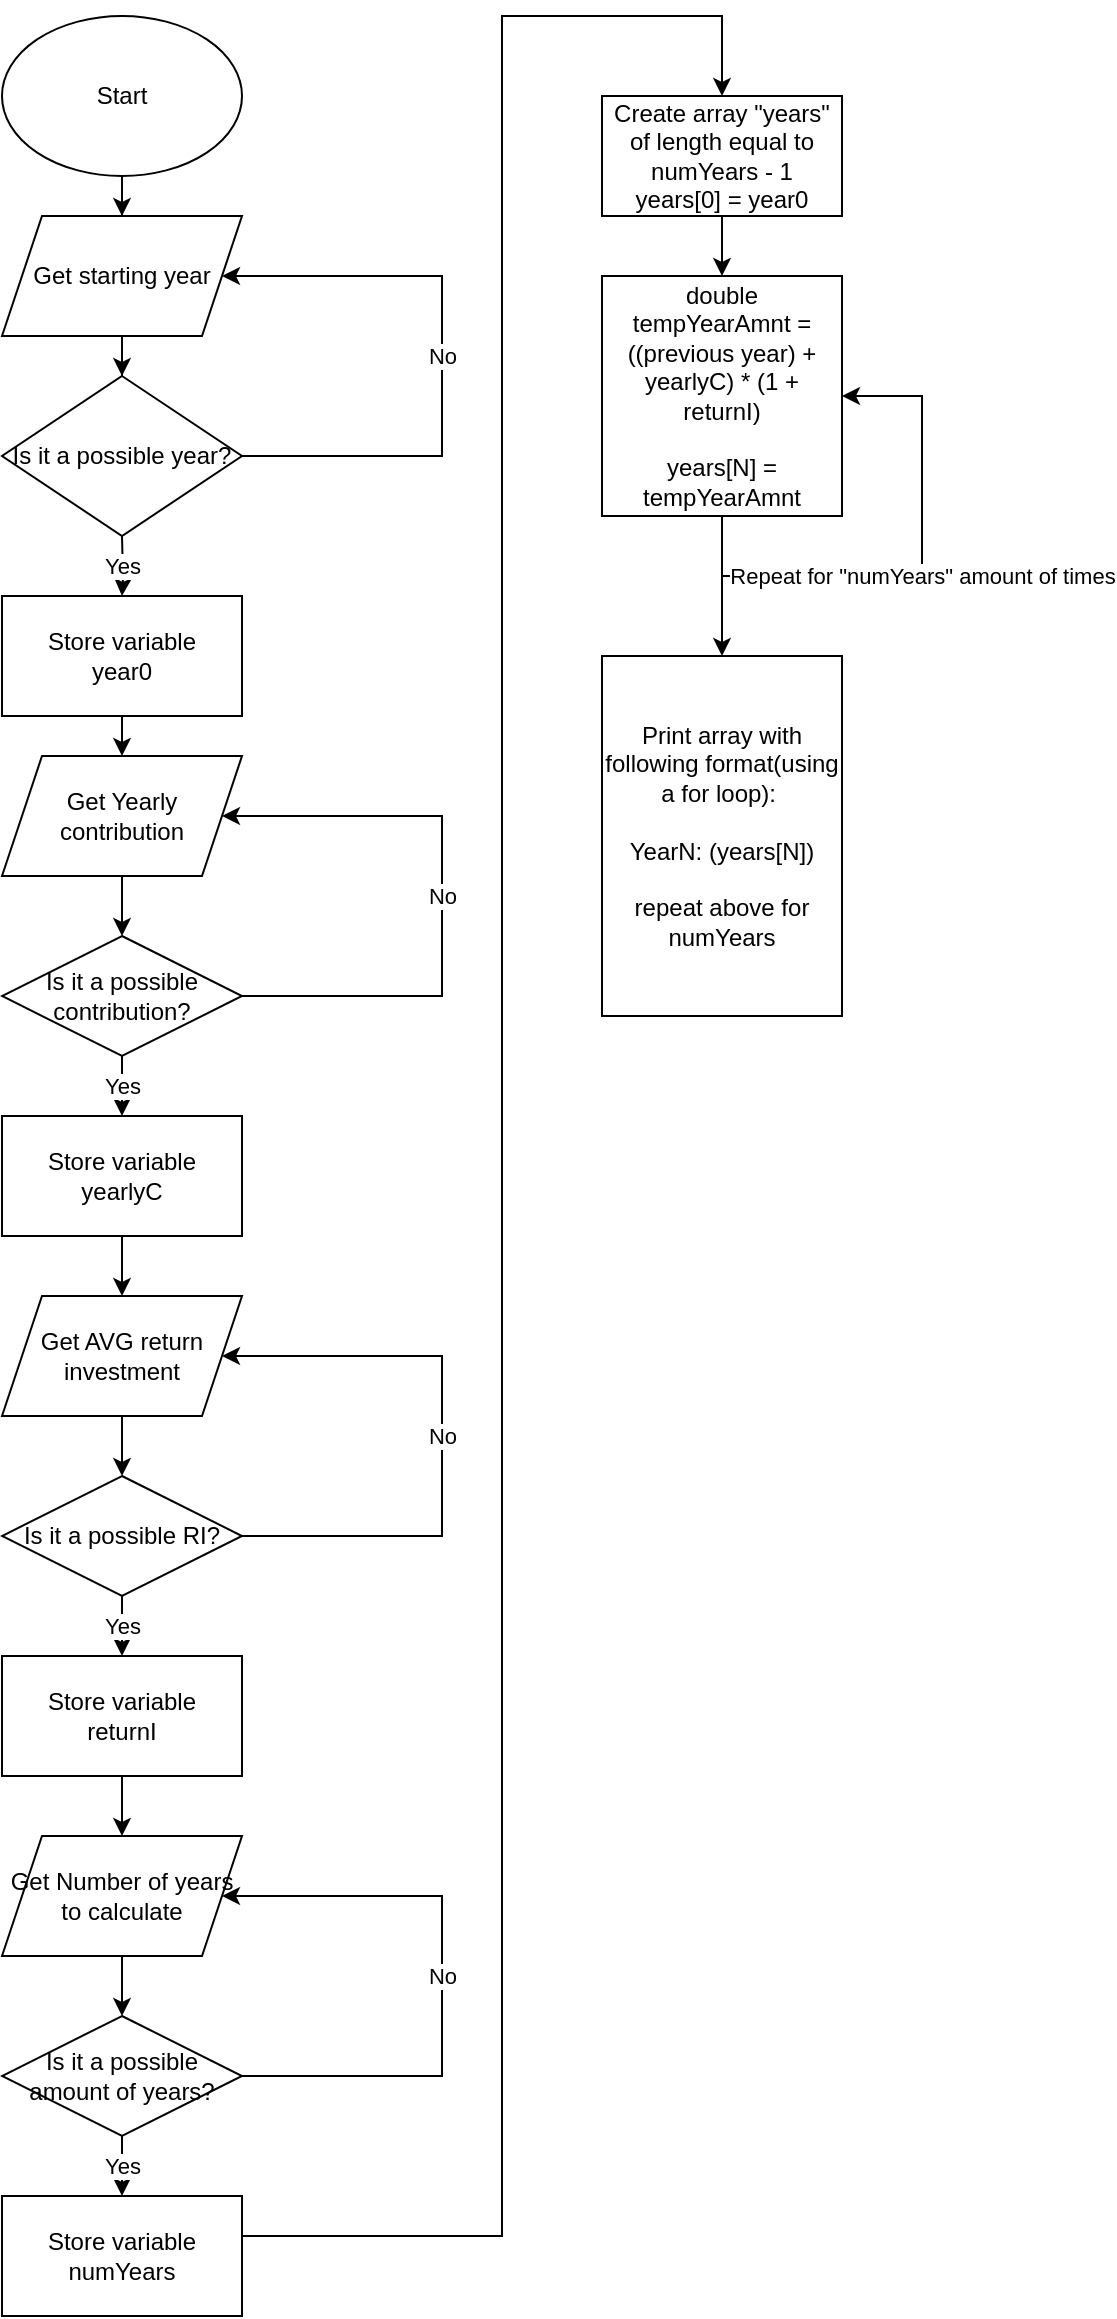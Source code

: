 <mxfile version="15.0.3" type="device"><diagram id="YywcdvS2lZSBBPMYXCGC" name="Page-1"><mxGraphModel dx="1038" dy="547" grid="1" gridSize="10" guides="1" tooltips="1" connect="1" arrows="1" fold="1" page="1" pageScale="1" pageWidth="850" pageHeight="1100" math="0" shadow="0"><root><mxCell id="0"/><mxCell id="1" parent="0"/><mxCell id="vr0wuy7YT1m8Go8fRn7c-3" style="edgeStyle=orthogonalEdgeStyle;rounded=0;orthogonalLoop=1;jettySize=auto;html=1;" parent="1" source="vr0wuy7YT1m8Go8fRn7c-1" target="vr0wuy7YT1m8Go8fRn7c-4" edge="1"><mxGeometry relative="1" as="geometry"><mxPoint x="110" y="140" as="targetPoint"/></mxGeometry></mxCell><mxCell id="vr0wuy7YT1m8Go8fRn7c-1" value="Start" style="ellipse;whiteSpace=wrap;html=1;" parent="1" vertex="1"><mxGeometry x="50" y="10" width="120" height="80" as="geometry"/></mxCell><mxCell id="vr0wuy7YT1m8Go8fRn7c-5" style="edgeStyle=orthogonalEdgeStyle;rounded=0;orthogonalLoop=1;jettySize=auto;html=1;entryX=0.5;entryY=0;entryDx=0;entryDy=0;" parent="1" source="vr0wuy7YT1m8Go8fRn7c-4" target="YwAUNRMi0EJMyfW2N-6d-2" edge="1"><mxGeometry relative="1" as="geometry"><mxPoint x="110" y="200" as="targetPoint"/></mxGeometry></mxCell><mxCell id="vr0wuy7YT1m8Go8fRn7c-4" value="Get starting year" style="shape=parallelogram;perimeter=parallelogramPerimeter;whiteSpace=wrap;html=1;fixedSize=1;" parent="1" vertex="1"><mxGeometry x="50" y="110" width="120" height="60" as="geometry"/></mxCell><mxCell id="vr0wuy7YT1m8Go8fRn7c-12" value="No" style="edgeStyle=orthogonalEdgeStyle;rounded=0;orthogonalLoop=1;jettySize=auto;html=1;entryX=1;entryY=0.5;entryDx=0;entryDy=0;" parent="1" target="vr0wuy7YT1m8Go8fRn7c-4" edge="1"><mxGeometry relative="1" as="geometry"><mxPoint x="260" y="140" as="targetPoint"/><Array as="points"><mxPoint x="270" y="230"/><mxPoint x="270" y="140"/></Array><mxPoint x="170" y="230" as="sourcePoint"/></mxGeometry></mxCell><mxCell id="vr0wuy7YT1m8Go8fRn7c-13" value="Yes" style="edgeStyle=orthogonalEdgeStyle;rounded=0;orthogonalLoop=1;jettySize=auto;html=1;" parent="1" target="vr0wuy7YT1m8Go8fRn7c-14" edge="1"><mxGeometry relative="1" as="geometry"><mxPoint x="110" y="310" as="targetPoint"/><mxPoint x="110" y="270" as="sourcePoint"/></mxGeometry></mxCell><mxCell id="vr0wuy7YT1m8Go8fRn7c-15" style="edgeStyle=orthogonalEdgeStyle;rounded=0;orthogonalLoop=1;jettySize=auto;html=1;" parent="1" source="vr0wuy7YT1m8Go8fRn7c-14" edge="1"><mxGeometry relative="1" as="geometry"><mxPoint x="110" y="380" as="targetPoint"/></mxGeometry></mxCell><mxCell id="vr0wuy7YT1m8Go8fRn7c-14" value="Store variable&lt;br&gt;year0" style="rounded=0;whiteSpace=wrap;html=1;" parent="1" vertex="1"><mxGeometry x="50" y="300" width="120" height="60" as="geometry"/></mxCell><mxCell id="vr0wuy7YT1m8Go8fRn7c-16" style="edgeStyle=orthogonalEdgeStyle;rounded=0;orthogonalLoop=1;jettySize=auto;html=1;" parent="1" source="vr0wuy7YT1m8Go8fRn7c-17" target="vr0wuy7YT1m8Go8fRn7c-20" edge="1"><mxGeometry relative="1" as="geometry"><mxPoint x="110" y="530" as="targetPoint"/></mxGeometry></mxCell><mxCell id="vr0wuy7YT1m8Go8fRn7c-17" value="Get Yearly contribution" style="shape=parallelogram;perimeter=parallelogramPerimeter;whiteSpace=wrap;html=1;fixedSize=1;" parent="1" vertex="1"><mxGeometry x="50" y="380" width="120" height="60" as="geometry"/></mxCell><mxCell id="vr0wuy7YT1m8Go8fRn7c-18" value="No" style="edgeStyle=orthogonalEdgeStyle;rounded=0;orthogonalLoop=1;jettySize=auto;html=1;entryX=1;entryY=0.5;entryDx=0;entryDy=0;" parent="1" source="vr0wuy7YT1m8Go8fRn7c-20" target="vr0wuy7YT1m8Go8fRn7c-17" edge="1"><mxGeometry relative="1" as="geometry"><mxPoint x="260" y="410" as="targetPoint"/><Array as="points"><mxPoint x="270" y="500"/><mxPoint x="270" y="410"/></Array></mxGeometry></mxCell><mxCell id="vr0wuy7YT1m8Go8fRn7c-19" value="Yes" style="edgeStyle=orthogonalEdgeStyle;rounded=0;orthogonalLoop=1;jettySize=auto;html=1;" parent="1" source="vr0wuy7YT1m8Go8fRn7c-20" target="vr0wuy7YT1m8Go8fRn7c-21" edge="1"><mxGeometry relative="1" as="geometry"><mxPoint x="110" y="570" as="targetPoint"/></mxGeometry></mxCell><mxCell id="vr0wuy7YT1m8Go8fRn7c-20" value="Is it a possible contribution?" style="rhombus;whiteSpace=wrap;html=1;fontFamily=Helvetica;fontSize=12;fontColor=#000000;align=center;strokeColor=#000000;fillColor=#ffffff;" parent="1" vertex="1"><mxGeometry x="50" y="470" width="120" height="60" as="geometry"/></mxCell><mxCell id="vr0wuy7YT1m8Go8fRn7c-28" style="edgeStyle=orthogonalEdgeStyle;rounded=0;orthogonalLoop=1;jettySize=auto;html=1;entryX=0.5;entryY=0;entryDx=0;entryDy=0;" parent="1" source="vr0wuy7YT1m8Go8fRn7c-21" target="vr0wuy7YT1m8Go8fRn7c-23" edge="1"><mxGeometry relative="1" as="geometry"/></mxCell><mxCell id="vr0wuy7YT1m8Go8fRn7c-21" value="Store variable&lt;br&gt;yearlyC" style="rounded=0;whiteSpace=wrap;html=1;" parent="1" vertex="1"><mxGeometry x="50" y="560" width="120" height="60" as="geometry"/></mxCell><mxCell id="vr0wuy7YT1m8Go8fRn7c-22" style="edgeStyle=orthogonalEdgeStyle;rounded=0;orthogonalLoop=1;jettySize=auto;html=1;" parent="1" source="vr0wuy7YT1m8Go8fRn7c-23" target="vr0wuy7YT1m8Go8fRn7c-26" edge="1"><mxGeometry relative="1" as="geometry"><mxPoint x="110" y="800" as="targetPoint"/></mxGeometry></mxCell><mxCell id="vr0wuy7YT1m8Go8fRn7c-23" value="Get AVG return investment" style="shape=parallelogram;perimeter=parallelogramPerimeter;whiteSpace=wrap;html=1;fixedSize=1;" parent="1" vertex="1"><mxGeometry x="50" y="650" width="120" height="60" as="geometry"/></mxCell><mxCell id="vr0wuy7YT1m8Go8fRn7c-24" value="No" style="edgeStyle=orthogonalEdgeStyle;rounded=0;orthogonalLoop=1;jettySize=auto;html=1;entryX=1;entryY=0.5;entryDx=0;entryDy=0;" parent="1" source="vr0wuy7YT1m8Go8fRn7c-26" target="vr0wuy7YT1m8Go8fRn7c-23" edge="1"><mxGeometry relative="1" as="geometry"><mxPoint x="260" y="680" as="targetPoint"/><Array as="points"><mxPoint x="270" y="770"/><mxPoint x="270" y="680"/></Array></mxGeometry></mxCell><mxCell id="vr0wuy7YT1m8Go8fRn7c-25" value="Yes" style="edgeStyle=orthogonalEdgeStyle;rounded=0;orthogonalLoop=1;jettySize=auto;html=1;" parent="1" source="vr0wuy7YT1m8Go8fRn7c-26" target="vr0wuy7YT1m8Go8fRn7c-27" edge="1"><mxGeometry relative="1" as="geometry"><mxPoint x="110" y="840" as="targetPoint"/></mxGeometry></mxCell><mxCell id="vr0wuy7YT1m8Go8fRn7c-26" value="Is it a possible RI?" style="rhombus;whiteSpace=wrap;html=1;fontFamily=Helvetica;fontSize=12;fontColor=#000000;align=center;strokeColor=#000000;fillColor=#ffffff;" parent="1" vertex="1"><mxGeometry x="50" y="740" width="120" height="60" as="geometry"/></mxCell><mxCell id="vr0wuy7YT1m8Go8fRn7c-35" style="edgeStyle=orthogonalEdgeStyle;rounded=0;orthogonalLoop=1;jettySize=auto;html=1;entryX=0.5;entryY=0;entryDx=0;entryDy=0;" parent="1" source="vr0wuy7YT1m8Go8fRn7c-27" target="vr0wuy7YT1m8Go8fRn7c-30" edge="1"><mxGeometry relative="1" as="geometry"/></mxCell><mxCell id="vr0wuy7YT1m8Go8fRn7c-27" value="Store variable&lt;br&gt;returnI" style="rounded=0;whiteSpace=wrap;html=1;" parent="1" vertex="1"><mxGeometry x="50" y="830" width="120" height="60" as="geometry"/></mxCell><mxCell id="vr0wuy7YT1m8Go8fRn7c-29" style="edgeStyle=orthogonalEdgeStyle;rounded=0;orthogonalLoop=1;jettySize=auto;html=1;" parent="1" source="vr0wuy7YT1m8Go8fRn7c-30" target="vr0wuy7YT1m8Go8fRn7c-33" edge="1"><mxGeometry relative="1" as="geometry"><mxPoint x="110" y="1070" as="targetPoint"/></mxGeometry></mxCell><mxCell id="vr0wuy7YT1m8Go8fRn7c-30" value="Get Number of years to calculate" style="shape=parallelogram;perimeter=parallelogramPerimeter;whiteSpace=wrap;html=1;fixedSize=1;" parent="1" vertex="1"><mxGeometry x="50" y="920" width="120" height="60" as="geometry"/></mxCell><mxCell id="vr0wuy7YT1m8Go8fRn7c-31" value="No" style="edgeStyle=orthogonalEdgeStyle;rounded=0;orthogonalLoop=1;jettySize=auto;html=1;entryX=1;entryY=0.5;entryDx=0;entryDy=0;" parent="1" source="vr0wuy7YT1m8Go8fRn7c-33" target="vr0wuy7YT1m8Go8fRn7c-30" edge="1"><mxGeometry relative="1" as="geometry"><mxPoint x="260" y="950" as="targetPoint"/><Array as="points"><mxPoint x="270" y="1040"/><mxPoint x="270" y="950"/></Array></mxGeometry></mxCell><mxCell id="vr0wuy7YT1m8Go8fRn7c-32" value="Yes" style="edgeStyle=orthogonalEdgeStyle;rounded=0;orthogonalLoop=1;jettySize=auto;html=1;" parent="1" source="vr0wuy7YT1m8Go8fRn7c-33" target="vr0wuy7YT1m8Go8fRn7c-34" edge="1"><mxGeometry relative="1" as="geometry"><mxPoint x="110" y="1110" as="targetPoint"/></mxGeometry></mxCell><mxCell id="vr0wuy7YT1m8Go8fRn7c-33" value="Is it a possible amount of years?" style="rhombus;whiteSpace=wrap;html=1;fontFamily=Helvetica;fontSize=12;fontColor=#000000;align=center;strokeColor=#000000;fillColor=#ffffff;" parent="1" vertex="1"><mxGeometry x="50" y="1010" width="120" height="60" as="geometry"/></mxCell><mxCell id="vr0wuy7YT1m8Go8fRn7c-36" style="edgeStyle=orthogonalEdgeStyle;rounded=0;orthogonalLoop=1;jettySize=auto;html=1;" parent="1" source="vr0wuy7YT1m8Go8fRn7c-34" edge="1"><mxGeometry relative="1" as="geometry"><mxPoint x="410" y="50" as="targetPoint"/><Array as="points"><mxPoint x="300" y="1120"/><mxPoint x="300" y="10"/><mxPoint x="410" y="10"/><mxPoint x="410" y="40"/></Array></mxGeometry></mxCell><mxCell id="vr0wuy7YT1m8Go8fRn7c-34" value="Store variable&lt;br&gt;numYears" style="rounded=0;whiteSpace=wrap;html=1;" parent="1" vertex="1"><mxGeometry x="50" y="1100" width="120" height="60" as="geometry"/></mxCell><mxCell id="vr0wuy7YT1m8Go8fRn7c-38" style="edgeStyle=orthogonalEdgeStyle;rounded=0;orthogonalLoop=1;jettySize=auto;html=1;" parent="1" source="vr0wuy7YT1m8Go8fRn7c-37" target="vr0wuy7YT1m8Go8fRn7c-39" edge="1"><mxGeometry relative="1" as="geometry"><mxPoint x="410" y="150" as="targetPoint"/></mxGeometry></mxCell><mxCell id="vr0wuy7YT1m8Go8fRn7c-37" value="Create array &quot;years&quot;&lt;br&gt;of length equal to numYears - 1&lt;br&gt;years[0] = year0" style="rounded=0;whiteSpace=wrap;html=1;" parent="1" vertex="1"><mxGeometry x="350" y="50" width="120" height="60" as="geometry"/></mxCell><mxCell id="vr0wuy7YT1m8Go8fRn7c-40" value="Repeat for &quot;numYears&quot; amount of times" style="edgeStyle=orthogonalEdgeStyle;rounded=0;orthogonalLoop=1;jettySize=auto;html=1;entryX=1;entryY=0.5;entryDx=0;entryDy=0;" parent="1" source="vr0wuy7YT1m8Go8fRn7c-39" target="vr0wuy7YT1m8Go8fRn7c-39" edge="1"><mxGeometry relative="1" as="geometry"><mxPoint x="560" y="200" as="targetPoint"/><Array as="points"><mxPoint x="410" y="290"/><mxPoint x="510" y="290"/><mxPoint x="510" y="200"/></Array></mxGeometry></mxCell><mxCell id="vr0wuy7YT1m8Go8fRn7c-41" style="edgeStyle=orthogonalEdgeStyle;rounded=0;orthogonalLoop=1;jettySize=auto;html=1;" parent="1" source="vr0wuy7YT1m8Go8fRn7c-39" target="vr0wuy7YT1m8Go8fRn7c-42" edge="1"><mxGeometry relative="1" as="geometry"><mxPoint x="410" y="360" as="targetPoint"/></mxGeometry></mxCell><mxCell id="vr0wuy7YT1m8Go8fRn7c-39" value="double tempYearAmnt = ((previous year) + yearlyC) * (1 + returnI)&lt;br&gt;&lt;br&gt;years[N] = tempYearAmnt" style="rounded=0;whiteSpace=wrap;html=1;" parent="1" vertex="1"><mxGeometry x="350" y="140" width="120" height="120" as="geometry"/></mxCell><mxCell id="vr0wuy7YT1m8Go8fRn7c-42" value="Print array with following format(using a for loop):&amp;nbsp;&lt;br&gt;&lt;br&gt;YearN: (years[N])&lt;br&gt;&lt;br&gt;repeat above for numYears" style="rounded=0;whiteSpace=wrap;html=1;" parent="1" vertex="1"><mxGeometry x="350" y="330" width="120" height="180" as="geometry"/></mxCell><mxCell id="YwAUNRMi0EJMyfW2N-6d-2" value="&lt;span&gt;Is it a possible year?&lt;/span&gt;" style="rhombus;whiteSpace=wrap;html=1;fontFamily=Helvetica;fontSize=12;fontColor=#000000;align=center;strokeColor=#000000;fillColor=#ffffff;" vertex="1" parent="1"><mxGeometry x="50" y="190" width="120" height="80" as="geometry"/></mxCell></root></mxGraphModel></diagram></mxfile>
